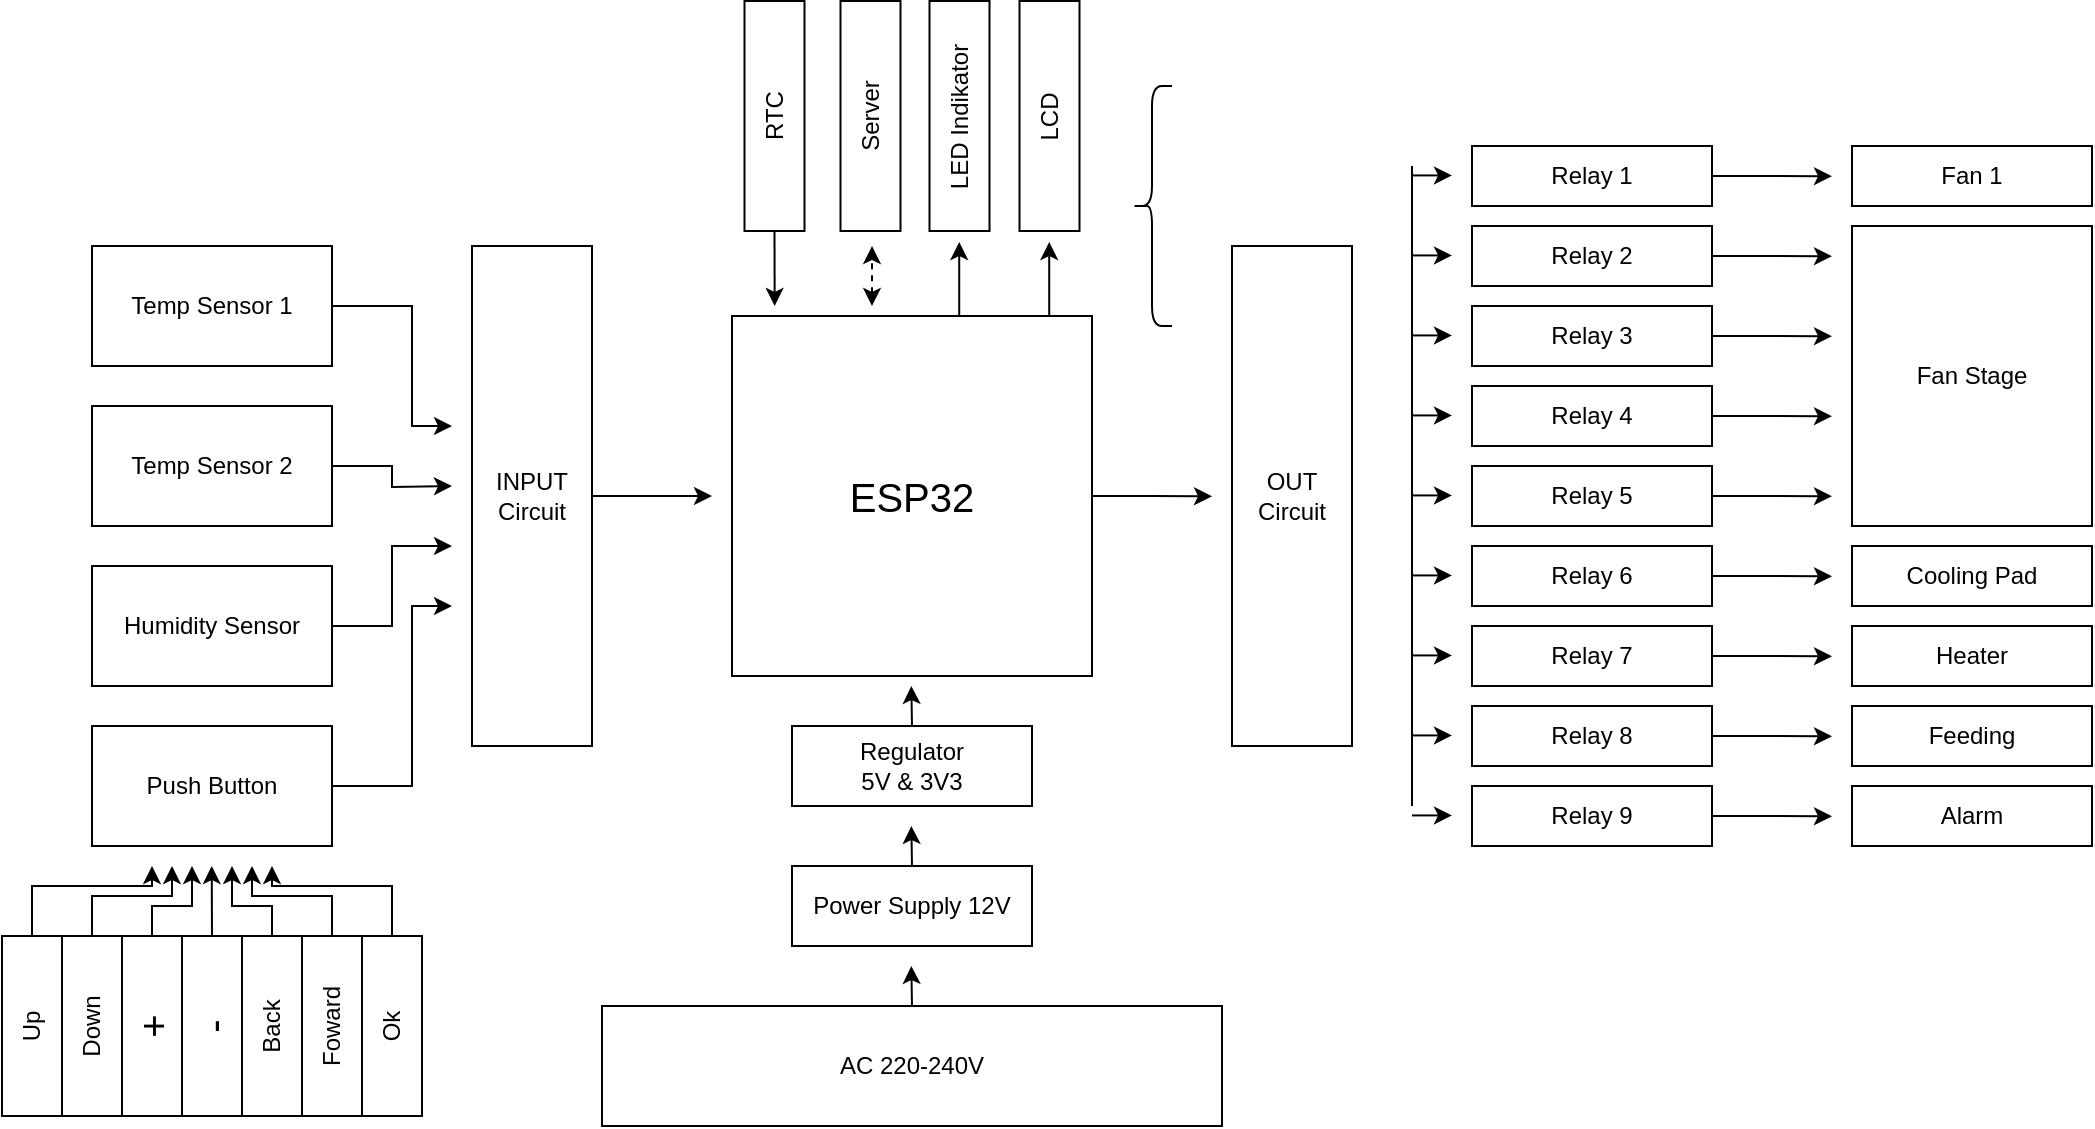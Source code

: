 <mxfile version="14.1.1" type="github">
  <diagram id="56Go-gq-7w3DxhV44uWK" name="Page-1">
    <mxGraphModel dx="1632" dy="707" grid="1" gridSize="10" guides="1" tooltips="1" connect="1" arrows="1" fold="1" page="1" pageScale="1" pageWidth="850" pageHeight="1100" math="0" shadow="0">
      <root>
        <mxCell id="0" />
        <mxCell id="1" parent="0" />
        <mxCell id="k7p3xYgrQuZx1QTl7_Ga-54" style="edgeStyle=orthogonalEdgeStyle;rounded=0;orthogonalLoop=1;jettySize=auto;html=1;exitX=1;exitY=0.5;exitDx=0;exitDy=0;" edge="1" parent="1" source="k7p3xYgrQuZx1QTl7_Ga-2">
          <mxGeometry relative="1" as="geometry">
            <mxPoint x="590" y="285.167" as="targetPoint" />
          </mxGeometry>
        </mxCell>
        <mxCell id="k7p3xYgrQuZx1QTl7_Ga-2" value="&lt;font style=&quot;font-size: 20px&quot;&gt;ESP32&lt;/font&gt;" style="whiteSpace=wrap;html=1;aspect=fixed;" vertex="1" parent="1">
          <mxGeometry x="350" y="195" width="180" height="180" as="geometry" />
        </mxCell>
        <mxCell id="k7p3xYgrQuZx1QTl7_Ga-3" value="&lt;div&gt;OUT&lt;/div&gt;Circuit" style="rounded=0;whiteSpace=wrap;html=1;" vertex="1" parent="1">
          <mxGeometry x="600" y="160" width="60" height="250" as="geometry" />
        </mxCell>
        <mxCell id="k7p3xYgrQuZx1QTl7_Ga-53" style="edgeStyle=orthogonalEdgeStyle;rounded=0;orthogonalLoop=1;jettySize=auto;html=1;exitX=1;exitY=0.5;exitDx=0;exitDy=0;" edge="1" parent="1" source="k7p3xYgrQuZx1QTl7_Ga-5">
          <mxGeometry relative="1" as="geometry">
            <mxPoint x="340" y="285" as="targetPoint" />
          </mxGeometry>
        </mxCell>
        <mxCell id="k7p3xYgrQuZx1QTl7_Ga-5" value="&lt;div&gt;INPUT&lt;br&gt;&lt;/div&gt;Circuit" style="rounded=0;whiteSpace=wrap;html=1;" vertex="1" parent="1">
          <mxGeometry x="220" y="160" width="60" height="250" as="geometry" />
        </mxCell>
        <mxCell id="k7p3xYgrQuZx1QTl7_Ga-42" style="edgeStyle=orthogonalEdgeStyle;rounded=0;orthogonalLoop=1;jettySize=auto;html=1;exitX=1;exitY=0.5;exitDx=0;exitDy=0;" edge="1" parent="1" source="k7p3xYgrQuZx1QTl7_Ga-6">
          <mxGeometry relative="1" as="geometry">
            <mxPoint x="210" y="250" as="targetPoint" />
            <Array as="points">
              <mxPoint x="190" y="190" />
              <mxPoint x="190" y="250" />
            </Array>
          </mxGeometry>
        </mxCell>
        <mxCell id="k7p3xYgrQuZx1QTl7_Ga-6" value="Temp Sensor 1" style="rounded=0;whiteSpace=wrap;html=1;" vertex="1" parent="1">
          <mxGeometry x="30" y="160" width="120" height="60" as="geometry" />
        </mxCell>
        <mxCell id="k7p3xYgrQuZx1QTl7_Ga-43" style="edgeStyle=orthogonalEdgeStyle;rounded=0;orthogonalLoop=1;jettySize=auto;html=1;exitX=1;exitY=0.5;exitDx=0;exitDy=0;" edge="1" parent="1" source="k7p3xYgrQuZx1QTl7_Ga-7">
          <mxGeometry relative="1" as="geometry">
            <mxPoint x="210" y="280" as="targetPoint" />
          </mxGeometry>
        </mxCell>
        <mxCell id="k7p3xYgrQuZx1QTl7_Ga-7" value="Temp Sensor 2" style="rounded=0;whiteSpace=wrap;html=1;" vertex="1" parent="1">
          <mxGeometry x="30" y="240" width="120" height="60" as="geometry" />
        </mxCell>
        <mxCell id="k7p3xYgrQuZx1QTl7_Ga-44" style="edgeStyle=orthogonalEdgeStyle;rounded=0;orthogonalLoop=1;jettySize=auto;html=1;exitX=1;exitY=0.5;exitDx=0;exitDy=0;" edge="1" parent="1" source="k7p3xYgrQuZx1QTl7_Ga-8">
          <mxGeometry relative="1" as="geometry">
            <mxPoint x="210" y="310" as="targetPoint" />
            <Array as="points">
              <mxPoint x="180" y="350" />
              <mxPoint x="180" y="310" />
              <mxPoint x="210" y="310" />
            </Array>
          </mxGeometry>
        </mxCell>
        <mxCell id="k7p3xYgrQuZx1QTl7_Ga-8" value="Humidity Sensor" style="rounded=0;whiteSpace=wrap;html=1;" vertex="1" parent="1">
          <mxGeometry x="30" y="320" width="120" height="60" as="geometry" />
        </mxCell>
        <mxCell id="k7p3xYgrQuZx1QTl7_Ga-45" style="edgeStyle=orthogonalEdgeStyle;rounded=0;orthogonalLoop=1;jettySize=auto;html=1;exitX=1;exitY=0.5;exitDx=0;exitDy=0;" edge="1" parent="1" source="k7p3xYgrQuZx1QTl7_Ga-9">
          <mxGeometry relative="1" as="geometry">
            <mxPoint x="210" y="340" as="targetPoint" />
            <Array as="points">
              <mxPoint x="190" y="430" />
              <mxPoint x="190" y="340" />
              <mxPoint x="210" y="340" />
            </Array>
          </mxGeometry>
        </mxCell>
        <mxCell id="k7p3xYgrQuZx1QTl7_Ga-9" value="Push Button" style="rounded=0;whiteSpace=wrap;html=1;" vertex="1" parent="1">
          <mxGeometry x="30" y="400" width="120" height="60" as="geometry" />
        </mxCell>
        <mxCell id="k7p3xYgrQuZx1QTl7_Ga-52" style="edgeStyle=orthogonalEdgeStyle;rounded=0;orthogonalLoop=1;jettySize=auto;html=1;exitX=1;exitY=0.5;exitDx=0;exitDy=0;" edge="1" parent="1" source="k7p3xYgrQuZx1QTl7_Ga-10">
          <mxGeometry relative="1" as="geometry">
            <mxPoint x="60" y="470" as="targetPoint" />
            <Array as="points">
              <mxPoint y="480" />
              <mxPoint x="60" y="480" />
            </Array>
          </mxGeometry>
        </mxCell>
        <mxCell id="k7p3xYgrQuZx1QTl7_Ga-10" value="Up" style="rounded=0;whiteSpace=wrap;html=1;rotation=-90;" vertex="1" parent="1">
          <mxGeometry x="-45" y="535" width="90" height="30" as="geometry" />
        </mxCell>
        <mxCell id="k7p3xYgrQuZx1QTl7_Ga-50" style="edgeStyle=orthogonalEdgeStyle;rounded=0;orthogonalLoop=1;jettySize=auto;html=1;exitX=1;exitY=0.5;exitDx=0;exitDy=0;" edge="1" parent="1" source="k7p3xYgrQuZx1QTl7_Ga-11">
          <mxGeometry relative="1" as="geometry">
            <mxPoint x="70" y="470" as="targetPoint" />
            <Array as="points">
              <mxPoint x="30" y="485" />
              <mxPoint x="70" y="485" />
            </Array>
          </mxGeometry>
        </mxCell>
        <mxCell id="k7p3xYgrQuZx1QTl7_Ga-11" value="Down" style="rounded=0;whiteSpace=wrap;html=1;rotation=-90;" vertex="1" parent="1">
          <mxGeometry x="-15" y="535" width="90" height="30" as="geometry" />
        </mxCell>
        <mxCell id="k7p3xYgrQuZx1QTl7_Ga-47" style="edgeStyle=orthogonalEdgeStyle;rounded=0;orthogonalLoop=1;jettySize=auto;html=1;exitX=1;exitY=0.5;exitDx=0;exitDy=0;" edge="1" parent="1" source="k7p3xYgrQuZx1QTl7_Ga-12">
          <mxGeometry relative="1" as="geometry">
            <mxPoint x="80" y="470" as="targetPoint" />
            <Array as="points">
              <mxPoint x="60" y="490" />
              <mxPoint x="80" y="490" />
            </Array>
          </mxGeometry>
        </mxCell>
        <mxCell id="k7p3xYgrQuZx1QTl7_Ga-12" value="&lt;font style=&quot;font-size: 20px&quot;&gt;+&lt;/font&gt;" style="rounded=0;whiteSpace=wrap;html=1;rotation=-90;" vertex="1" parent="1">
          <mxGeometry x="15" y="535" width="90" height="30" as="geometry" />
        </mxCell>
        <mxCell id="k7p3xYgrQuZx1QTl7_Ga-46" style="edgeStyle=orthogonalEdgeStyle;rounded=0;orthogonalLoop=1;jettySize=auto;html=1;exitX=1;exitY=0.5;exitDx=0;exitDy=0;" edge="1" parent="1" source="k7p3xYgrQuZx1QTl7_Ga-14">
          <mxGeometry relative="1" as="geometry">
            <mxPoint x="89.857" y="470" as="targetPoint" />
          </mxGeometry>
        </mxCell>
        <mxCell id="k7p3xYgrQuZx1QTl7_Ga-14" value="&lt;font style=&quot;font-size: 20px&quot;&gt;-&lt;/font&gt;" style="rounded=0;whiteSpace=wrap;html=1;rotation=-90;" vertex="1" parent="1">
          <mxGeometry x="45" y="535" width="90" height="30" as="geometry" />
        </mxCell>
        <mxCell id="k7p3xYgrQuZx1QTl7_Ga-48" style="edgeStyle=orthogonalEdgeStyle;rounded=0;orthogonalLoop=1;jettySize=auto;html=1;exitX=1;exitY=0.5;exitDx=0;exitDy=0;" edge="1" parent="1" source="k7p3xYgrQuZx1QTl7_Ga-15">
          <mxGeometry relative="1" as="geometry">
            <mxPoint x="100" y="470" as="targetPoint" />
            <Array as="points">
              <mxPoint x="120" y="490" />
              <mxPoint x="100" y="490" />
            </Array>
          </mxGeometry>
        </mxCell>
        <mxCell id="k7p3xYgrQuZx1QTl7_Ga-15" value="Back" style="rounded=0;whiteSpace=wrap;html=1;rotation=-90;" vertex="1" parent="1">
          <mxGeometry x="75" y="535" width="90" height="30" as="geometry" />
        </mxCell>
        <mxCell id="k7p3xYgrQuZx1QTl7_Ga-49" style="edgeStyle=orthogonalEdgeStyle;rounded=0;orthogonalLoop=1;jettySize=auto;html=1;exitX=1;exitY=0.5;exitDx=0;exitDy=0;" edge="1" parent="1" source="k7p3xYgrQuZx1QTl7_Ga-16">
          <mxGeometry relative="1" as="geometry">
            <mxPoint x="110" y="470" as="targetPoint" />
            <Array as="points">
              <mxPoint x="150" y="485" />
              <mxPoint x="110" y="485" />
            </Array>
          </mxGeometry>
        </mxCell>
        <mxCell id="k7p3xYgrQuZx1QTl7_Ga-16" value="Foward" style="rounded=0;whiteSpace=wrap;html=1;rotation=-90;" vertex="1" parent="1">
          <mxGeometry x="105" y="535" width="90" height="30" as="geometry" />
        </mxCell>
        <mxCell id="k7p3xYgrQuZx1QTl7_Ga-57" style="edgeStyle=orthogonalEdgeStyle;rounded=0;orthogonalLoop=1;jettySize=auto;html=1;exitX=0.5;exitY=0;exitDx=0;exitDy=0;" edge="1" parent="1" source="k7p3xYgrQuZx1QTl7_Ga-17">
          <mxGeometry relative="1" as="geometry">
            <mxPoint x="439.667" y="520" as="targetPoint" />
          </mxGeometry>
        </mxCell>
        <mxCell id="k7p3xYgrQuZx1QTl7_Ga-17" value="AC 220-240V" style="rounded=0;whiteSpace=wrap;html=1;" vertex="1" parent="1">
          <mxGeometry x="285" y="540" width="310" height="60" as="geometry" />
        </mxCell>
        <mxCell id="k7p3xYgrQuZx1QTl7_Ga-55" style="edgeStyle=orthogonalEdgeStyle;rounded=0;orthogonalLoop=1;jettySize=auto;html=1;exitX=0.5;exitY=0;exitDx=0;exitDy=0;" edge="1" parent="1" source="k7p3xYgrQuZx1QTl7_Ga-18">
          <mxGeometry relative="1" as="geometry">
            <mxPoint x="439.667" y="380" as="targetPoint" />
          </mxGeometry>
        </mxCell>
        <mxCell id="k7p3xYgrQuZx1QTl7_Ga-18" value="&lt;div&gt;Regulator&lt;/div&gt;&lt;div&gt;5V &amp;amp; 3V3&lt;br&gt;&lt;/div&gt;" style="rounded=0;whiteSpace=wrap;html=1;" vertex="1" parent="1">
          <mxGeometry x="380" y="400" width="120" height="40" as="geometry" />
        </mxCell>
        <mxCell id="k7p3xYgrQuZx1QTl7_Ga-56" style="edgeStyle=orthogonalEdgeStyle;rounded=0;orthogonalLoop=1;jettySize=auto;html=1;exitX=0.5;exitY=0;exitDx=0;exitDy=0;" edge="1" parent="1" source="k7p3xYgrQuZx1QTl7_Ga-19">
          <mxGeometry relative="1" as="geometry">
            <mxPoint x="439.667" y="450" as="targetPoint" />
          </mxGeometry>
        </mxCell>
        <mxCell id="k7p3xYgrQuZx1QTl7_Ga-19" value="Power Supply 12V" style="rounded=0;whiteSpace=wrap;html=1;" vertex="1" parent="1">
          <mxGeometry x="380" y="470" width="120" height="40" as="geometry" />
        </mxCell>
        <mxCell id="k7p3xYgrQuZx1QTl7_Ga-69" style="edgeStyle=orthogonalEdgeStyle;rounded=0;orthogonalLoop=1;jettySize=auto;html=1;exitX=1;exitY=0.5;exitDx=0;exitDy=0;" edge="1" parent="1" source="k7p3xYgrQuZx1QTl7_Ga-20">
          <mxGeometry relative="1" as="geometry">
            <mxPoint x="900" y="125.103" as="targetPoint" />
          </mxGeometry>
        </mxCell>
        <mxCell id="k7p3xYgrQuZx1QTl7_Ga-20" value="Relay 1" style="rounded=0;whiteSpace=wrap;html=1;" vertex="1" parent="1">
          <mxGeometry x="720" y="110" width="120" height="30" as="geometry" />
        </mxCell>
        <mxCell id="k7p3xYgrQuZx1QTl7_Ga-70" style="edgeStyle=orthogonalEdgeStyle;rounded=0;orthogonalLoop=1;jettySize=auto;html=1;exitX=1;exitY=0.5;exitDx=0;exitDy=0;" edge="1" parent="1" source="k7p3xYgrQuZx1QTl7_Ga-21">
          <mxGeometry relative="1" as="geometry">
            <mxPoint x="900" y="165.103" as="targetPoint" />
          </mxGeometry>
        </mxCell>
        <mxCell id="k7p3xYgrQuZx1QTl7_Ga-21" value="Relay 2" style="rounded=0;whiteSpace=wrap;html=1;" vertex="1" parent="1">
          <mxGeometry x="720" y="150" width="120" height="30" as="geometry" />
        </mxCell>
        <mxCell id="k7p3xYgrQuZx1QTl7_Ga-71" style="edgeStyle=orthogonalEdgeStyle;rounded=0;orthogonalLoop=1;jettySize=auto;html=1;exitX=1;exitY=0.5;exitDx=0;exitDy=0;" edge="1" parent="1" source="k7p3xYgrQuZx1QTl7_Ga-22">
          <mxGeometry relative="1" as="geometry">
            <mxPoint x="900" y="205.103" as="targetPoint" />
          </mxGeometry>
        </mxCell>
        <mxCell id="k7p3xYgrQuZx1QTl7_Ga-22" value="Relay 3" style="rounded=0;whiteSpace=wrap;html=1;" vertex="1" parent="1">
          <mxGeometry x="720" y="190" width="120" height="30" as="geometry" />
        </mxCell>
        <mxCell id="k7p3xYgrQuZx1QTl7_Ga-72" style="edgeStyle=orthogonalEdgeStyle;rounded=0;orthogonalLoop=1;jettySize=auto;html=1;exitX=1;exitY=0.5;exitDx=0;exitDy=0;" edge="1" parent="1" source="k7p3xYgrQuZx1QTl7_Ga-23">
          <mxGeometry relative="1" as="geometry">
            <mxPoint x="900" y="245.103" as="targetPoint" />
          </mxGeometry>
        </mxCell>
        <mxCell id="k7p3xYgrQuZx1QTl7_Ga-23" value="Relay 4" style="rounded=0;whiteSpace=wrap;html=1;" vertex="1" parent="1">
          <mxGeometry x="720" y="230" width="120" height="30" as="geometry" />
        </mxCell>
        <mxCell id="k7p3xYgrQuZx1QTl7_Ga-73" style="edgeStyle=orthogonalEdgeStyle;rounded=0;orthogonalLoop=1;jettySize=auto;html=1;exitX=1;exitY=0.5;exitDx=0;exitDy=0;" edge="1" parent="1" source="k7p3xYgrQuZx1QTl7_Ga-24">
          <mxGeometry relative="1" as="geometry">
            <mxPoint x="900" y="285.103" as="targetPoint" />
          </mxGeometry>
        </mxCell>
        <mxCell id="k7p3xYgrQuZx1QTl7_Ga-24" value="Relay 5" style="rounded=0;whiteSpace=wrap;html=1;" vertex="1" parent="1">
          <mxGeometry x="720" y="270" width="120" height="30" as="geometry" />
        </mxCell>
        <mxCell id="k7p3xYgrQuZx1QTl7_Ga-74" style="edgeStyle=orthogonalEdgeStyle;rounded=0;orthogonalLoop=1;jettySize=auto;html=1;exitX=1;exitY=0.5;exitDx=0;exitDy=0;" edge="1" parent="1" source="k7p3xYgrQuZx1QTl7_Ga-25">
          <mxGeometry relative="1" as="geometry">
            <mxPoint x="900" y="325.143" as="targetPoint" />
          </mxGeometry>
        </mxCell>
        <mxCell id="k7p3xYgrQuZx1QTl7_Ga-25" value="Relay 6" style="rounded=0;whiteSpace=wrap;html=1;" vertex="1" parent="1">
          <mxGeometry x="720" y="310" width="120" height="30" as="geometry" />
        </mxCell>
        <mxCell id="k7p3xYgrQuZx1QTl7_Ga-75" style="edgeStyle=orthogonalEdgeStyle;rounded=0;orthogonalLoop=1;jettySize=auto;html=1;exitX=1;exitY=0.5;exitDx=0;exitDy=0;" edge="1" parent="1" source="k7p3xYgrQuZx1QTl7_Ga-26">
          <mxGeometry relative="1" as="geometry">
            <mxPoint x="900" y="365.143" as="targetPoint" />
          </mxGeometry>
        </mxCell>
        <mxCell id="k7p3xYgrQuZx1QTl7_Ga-26" value="Relay 7" style="rounded=0;whiteSpace=wrap;html=1;" vertex="1" parent="1">
          <mxGeometry x="720" y="350" width="120" height="30" as="geometry" />
        </mxCell>
        <mxCell id="k7p3xYgrQuZx1QTl7_Ga-76" style="edgeStyle=orthogonalEdgeStyle;rounded=0;orthogonalLoop=1;jettySize=auto;html=1;exitX=1;exitY=0.5;exitDx=0;exitDy=0;" edge="1" parent="1" source="k7p3xYgrQuZx1QTl7_Ga-27">
          <mxGeometry relative="1" as="geometry">
            <mxPoint x="900" y="405.143" as="targetPoint" />
          </mxGeometry>
        </mxCell>
        <mxCell id="k7p3xYgrQuZx1QTl7_Ga-27" value="Relay 8" style="rounded=0;whiteSpace=wrap;html=1;" vertex="1" parent="1">
          <mxGeometry x="720" y="390" width="120" height="30" as="geometry" />
        </mxCell>
        <mxCell id="k7p3xYgrQuZx1QTl7_Ga-77" style="edgeStyle=orthogonalEdgeStyle;rounded=0;orthogonalLoop=1;jettySize=auto;html=1;exitX=1;exitY=0.5;exitDx=0;exitDy=0;" edge="1" parent="1" source="k7p3xYgrQuZx1QTl7_Ga-28">
          <mxGeometry relative="1" as="geometry">
            <mxPoint x="900" y="445.143" as="targetPoint" />
          </mxGeometry>
        </mxCell>
        <mxCell id="k7p3xYgrQuZx1QTl7_Ga-28" value="Relay 9" style="rounded=0;whiteSpace=wrap;html=1;" vertex="1" parent="1">
          <mxGeometry x="720" y="430" width="120" height="30" as="geometry" />
        </mxCell>
        <mxCell id="k7p3xYgrQuZx1QTl7_Ga-30" value="&lt;div&gt;Fan Stage&lt;br&gt;&lt;/div&gt;" style="rounded=0;whiteSpace=wrap;html=1;" vertex="1" parent="1">
          <mxGeometry x="910" y="150" width="120" height="150" as="geometry" />
        </mxCell>
        <mxCell id="k7p3xYgrQuZx1QTl7_Ga-31" value="Cooling Pad" style="rounded=0;whiteSpace=wrap;html=1;" vertex="1" parent="1">
          <mxGeometry x="910" y="310" width="120" height="30" as="geometry" />
        </mxCell>
        <mxCell id="k7p3xYgrQuZx1QTl7_Ga-32" value="Heater" style="rounded=0;whiteSpace=wrap;html=1;" vertex="1" parent="1">
          <mxGeometry x="910" y="350" width="120" height="30" as="geometry" />
        </mxCell>
        <mxCell id="k7p3xYgrQuZx1QTl7_Ga-33" value="Feeding" style="rounded=0;whiteSpace=wrap;html=1;" vertex="1" parent="1">
          <mxGeometry x="910" y="390" width="120" height="30" as="geometry" />
        </mxCell>
        <mxCell id="k7p3xYgrQuZx1QTl7_Ga-34" value="Alarm" style="rounded=0;whiteSpace=wrap;html=1;" vertex="1" parent="1">
          <mxGeometry x="910" y="430" width="120" height="30" as="geometry" />
        </mxCell>
        <mxCell id="k7p3xYgrQuZx1QTl7_Ga-51" style="edgeStyle=orthogonalEdgeStyle;rounded=0;orthogonalLoop=1;jettySize=auto;html=1;exitX=1;exitY=0.5;exitDx=0;exitDy=0;" edge="1" parent="1" source="k7p3xYgrQuZx1QTl7_Ga-35">
          <mxGeometry relative="1" as="geometry">
            <mxPoint x="120" y="470" as="targetPoint" />
            <Array as="points">
              <mxPoint x="180" y="480" />
              <mxPoint x="120" y="480" />
            </Array>
          </mxGeometry>
        </mxCell>
        <mxCell id="k7p3xYgrQuZx1QTl7_Ga-35" value="Ok" style="rounded=0;whiteSpace=wrap;html=1;rotation=-90;" vertex="1" parent="1">
          <mxGeometry x="135" y="535" width="90" height="30" as="geometry" />
        </mxCell>
        <mxCell id="k7p3xYgrQuZx1QTl7_Ga-37" value="LCD" style="rounded=0;whiteSpace=wrap;html=1;rotation=-90;" vertex="1" parent="1">
          <mxGeometry x="451.25" y="80" width="115" height="30" as="geometry" />
        </mxCell>
        <mxCell id="k7p3xYgrQuZx1QTl7_Ga-38" value="LED Indikator" style="rounded=0;whiteSpace=wrap;html=1;rotation=-90;" vertex="1" parent="1">
          <mxGeometry x="406.25" y="80" width="115" height="30" as="geometry" />
        </mxCell>
        <mxCell id="k7p3xYgrQuZx1QTl7_Ga-39" value="Server" style="rounded=0;whiteSpace=wrap;html=1;rotation=-90;" vertex="1" parent="1">
          <mxGeometry x="361.75" y="80" width="115" height="30" as="geometry" />
        </mxCell>
        <mxCell id="k7p3xYgrQuZx1QTl7_Ga-67" style="edgeStyle=orthogonalEdgeStyle;rounded=0;orthogonalLoop=1;jettySize=auto;html=1;exitX=0;exitY=0.5;exitDx=0;exitDy=0;" edge="1" parent="1" source="k7p3xYgrQuZx1QTl7_Ga-40">
          <mxGeometry relative="1" as="geometry">
            <mxPoint x="371.333" y="190" as="targetPoint" />
          </mxGeometry>
        </mxCell>
        <mxCell id="k7p3xYgrQuZx1QTl7_Ga-40" value="RTC" style="rounded=0;whiteSpace=wrap;html=1;rotation=-90;" vertex="1" parent="1">
          <mxGeometry x="313.75" y="80" width="115" height="30" as="geometry" />
        </mxCell>
        <mxCell id="k7p3xYgrQuZx1QTl7_Ga-63" value="" style="endArrow=classic;startArrow=classic;html=1;dashed=1;" edge="1" parent="1">
          <mxGeometry width="50" height="50" relative="1" as="geometry">
            <mxPoint x="420" y="190" as="sourcePoint" />
            <mxPoint x="420" y="160" as="targetPoint" />
          </mxGeometry>
        </mxCell>
        <mxCell id="k7p3xYgrQuZx1QTl7_Ga-64" value="" style="endArrow=classic;html=1;" edge="1" parent="1">
          <mxGeometry width="50" height="50" relative="1" as="geometry">
            <mxPoint x="463.61" y="195" as="sourcePoint" />
            <mxPoint x="463.61" y="158" as="targetPoint" />
          </mxGeometry>
        </mxCell>
        <mxCell id="k7p3xYgrQuZx1QTl7_Ga-66" value="" style="endArrow=classic;html=1;" edge="1" parent="1">
          <mxGeometry width="50" height="50" relative="1" as="geometry">
            <mxPoint x="508.61" y="195" as="sourcePoint" />
            <mxPoint x="508.61" y="158" as="targetPoint" />
          </mxGeometry>
        </mxCell>
        <mxCell id="k7p3xYgrQuZx1QTl7_Ga-79" value="Fan 1" style="rounded=0;whiteSpace=wrap;html=1;" vertex="1" parent="1">
          <mxGeometry x="910" y="110" width="120" height="30" as="geometry" />
        </mxCell>
        <mxCell id="k7p3xYgrQuZx1QTl7_Ga-80" value="" style="endArrow=classic;html=1;" edge="1" parent="1">
          <mxGeometry width="50" height="50" relative="1" as="geometry">
            <mxPoint x="690" y="124.71" as="sourcePoint" />
            <mxPoint x="710" y="124.71" as="targetPoint" />
          </mxGeometry>
        </mxCell>
        <mxCell id="k7p3xYgrQuZx1QTl7_Ga-81" value="" style="endArrow=classic;html=1;" edge="1" parent="1">
          <mxGeometry width="50" height="50" relative="1" as="geometry">
            <mxPoint x="690" y="164.71" as="sourcePoint" />
            <mxPoint x="710" y="164.71" as="targetPoint" />
          </mxGeometry>
        </mxCell>
        <mxCell id="k7p3xYgrQuZx1QTl7_Ga-82" value="" style="endArrow=classic;html=1;" edge="1" parent="1">
          <mxGeometry width="50" height="50" relative="1" as="geometry">
            <mxPoint x="690" y="204.71" as="sourcePoint" />
            <mxPoint x="710" y="204.71" as="targetPoint" />
          </mxGeometry>
        </mxCell>
        <mxCell id="k7p3xYgrQuZx1QTl7_Ga-83" value="" style="endArrow=classic;html=1;" edge="1" parent="1">
          <mxGeometry width="50" height="50" relative="1" as="geometry">
            <mxPoint x="690" y="244.71" as="sourcePoint" />
            <mxPoint x="710" y="244.71" as="targetPoint" />
          </mxGeometry>
        </mxCell>
        <mxCell id="k7p3xYgrQuZx1QTl7_Ga-84" value="" style="endArrow=classic;html=1;" edge="1" parent="1">
          <mxGeometry width="50" height="50" relative="1" as="geometry">
            <mxPoint x="690" y="284.71" as="sourcePoint" />
            <mxPoint x="710" y="284.71" as="targetPoint" />
          </mxGeometry>
        </mxCell>
        <mxCell id="k7p3xYgrQuZx1QTl7_Ga-85" value="" style="endArrow=classic;html=1;" edge="1" parent="1">
          <mxGeometry width="50" height="50" relative="1" as="geometry">
            <mxPoint x="690" y="324.71" as="sourcePoint" />
            <mxPoint x="710" y="324.71" as="targetPoint" />
          </mxGeometry>
        </mxCell>
        <mxCell id="k7p3xYgrQuZx1QTl7_Ga-86" value="" style="endArrow=classic;html=1;" edge="1" parent="1">
          <mxGeometry width="50" height="50" relative="1" as="geometry">
            <mxPoint x="690" y="364.71" as="sourcePoint" />
            <mxPoint x="710" y="364.71" as="targetPoint" />
          </mxGeometry>
        </mxCell>
        <mxCell id="k7p3xYgrQuZx1QTl7_Ga-87" value="" style="endArrow=classic;html=1;" edge="1" parent="1">
          <mxGeometry width="50" height="50" relative="1" as="geometry">
            <mxPoint x="690" y="404.71" as="sourcePoint" />
            <mxPoint x="710" y="404.71" as="targetPoint" />
          </mxGeometry>
        </mxCell>
        <mxCell id="k7p3xYgrQuZx1QTl7_Ga-88" value="" style="endArrow=classic;html=1;" edge="1" parent="1">
          <mxGeometry width="50" height="50" relative="1" as="geometry">
            <mxPoint x="690" y="444.71" as="sourcePoint" />
            <mxPoint x="710" y="444.71" as="targetPoint" />
          </mxGeometry>
        </mxCell>
        <mxCell id="k7p3xYgrQuZx1QTl7_Ga-91" value="" style="shape=curlyBracket;whiteSpace=wrap;html=1;rounded=1;" vertex="1" parent="1">
          <mxGeometry x="550" y="80" width="20" height="120" as="geometry" />
        </mxCell>
        <mxCell id="k7p3xYgrQuZx1QTl7_Ga-95" value="" style="endArrow=none;html=1;" edge="1" parent="1">
          <mxGeometry width="50" height="50" relative="1" as="geometry">
            <mxPoint x="690" y="440" as="sourcePoint" />
            <mxPoint x="690" y="120" as="targetPoint" />
          </mxGeometry>
        </mxCell>
      </root>
    </mxGraphModel>
  </diagram>
</mxfile>
